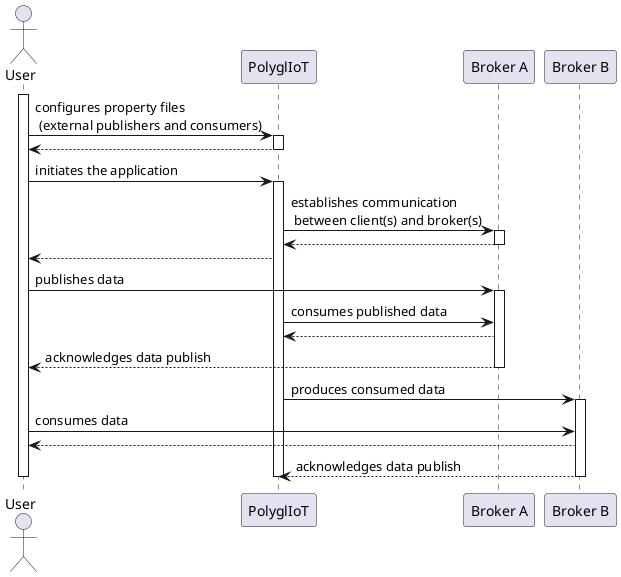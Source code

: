 @startuml

actor User as usr
'participant Arrowhead as ah
participant PolyglIoT as mpt
participant "Broker A" as b
participant "Broker B" as b2

activate usr
usr -> mpt : configures property files \n (external publishers and consumers)
activate mpt
mpt --> usr
deactivate mpt
usr -> mpt : initiates the application
activate mpt
mpt -> b : establishes communication \n between client(s) and broker(s)
activate b
b --> mpt
deactivate b
mpt --> usr
usr -> b : publishes data
activate b
mpt -> b : consumes published data
b --> mpt
b --> usr : acknowledges data publish
deactivate b
mpt -> b2 : produces consumed data
activate b2
usr -> b2 : consumes data
b2 --> usr
b2 --> mpt : acknowledges data publish
deactivate b2
deactivate mpt
deactivate usr

@enduml